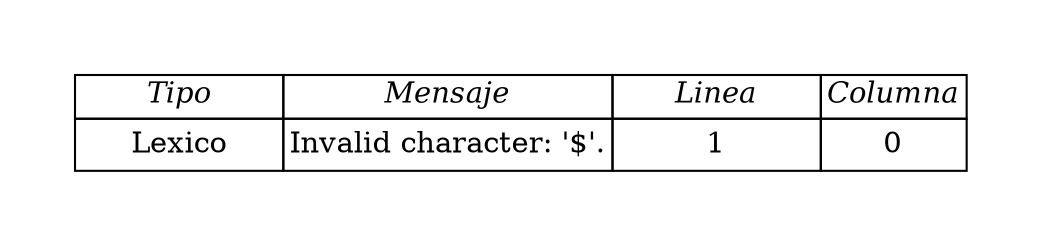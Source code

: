 digraph G{
graph [pad="0.5", nodesep="0.5", ranksep="2"]
node[shape = plain]
rankdir = LR;
Baz [label=<
<table border="0" cellborder="1" cellspacing="0"><tr>
<td width='100'><i>Tipo</i></td>
<td width='100'><i>Mensaje</i></td>
<td width='100'><i>Linea</i></td>
<td><i width='100'>Columna</i></td> </tr>
<tr>
<td height='25'>Lexico</td>
<td height='25'>Invalid character: '$'.</td>
<td height='25'>1</td>
<td height='25'>0</td>
</tr>
</table>>];}